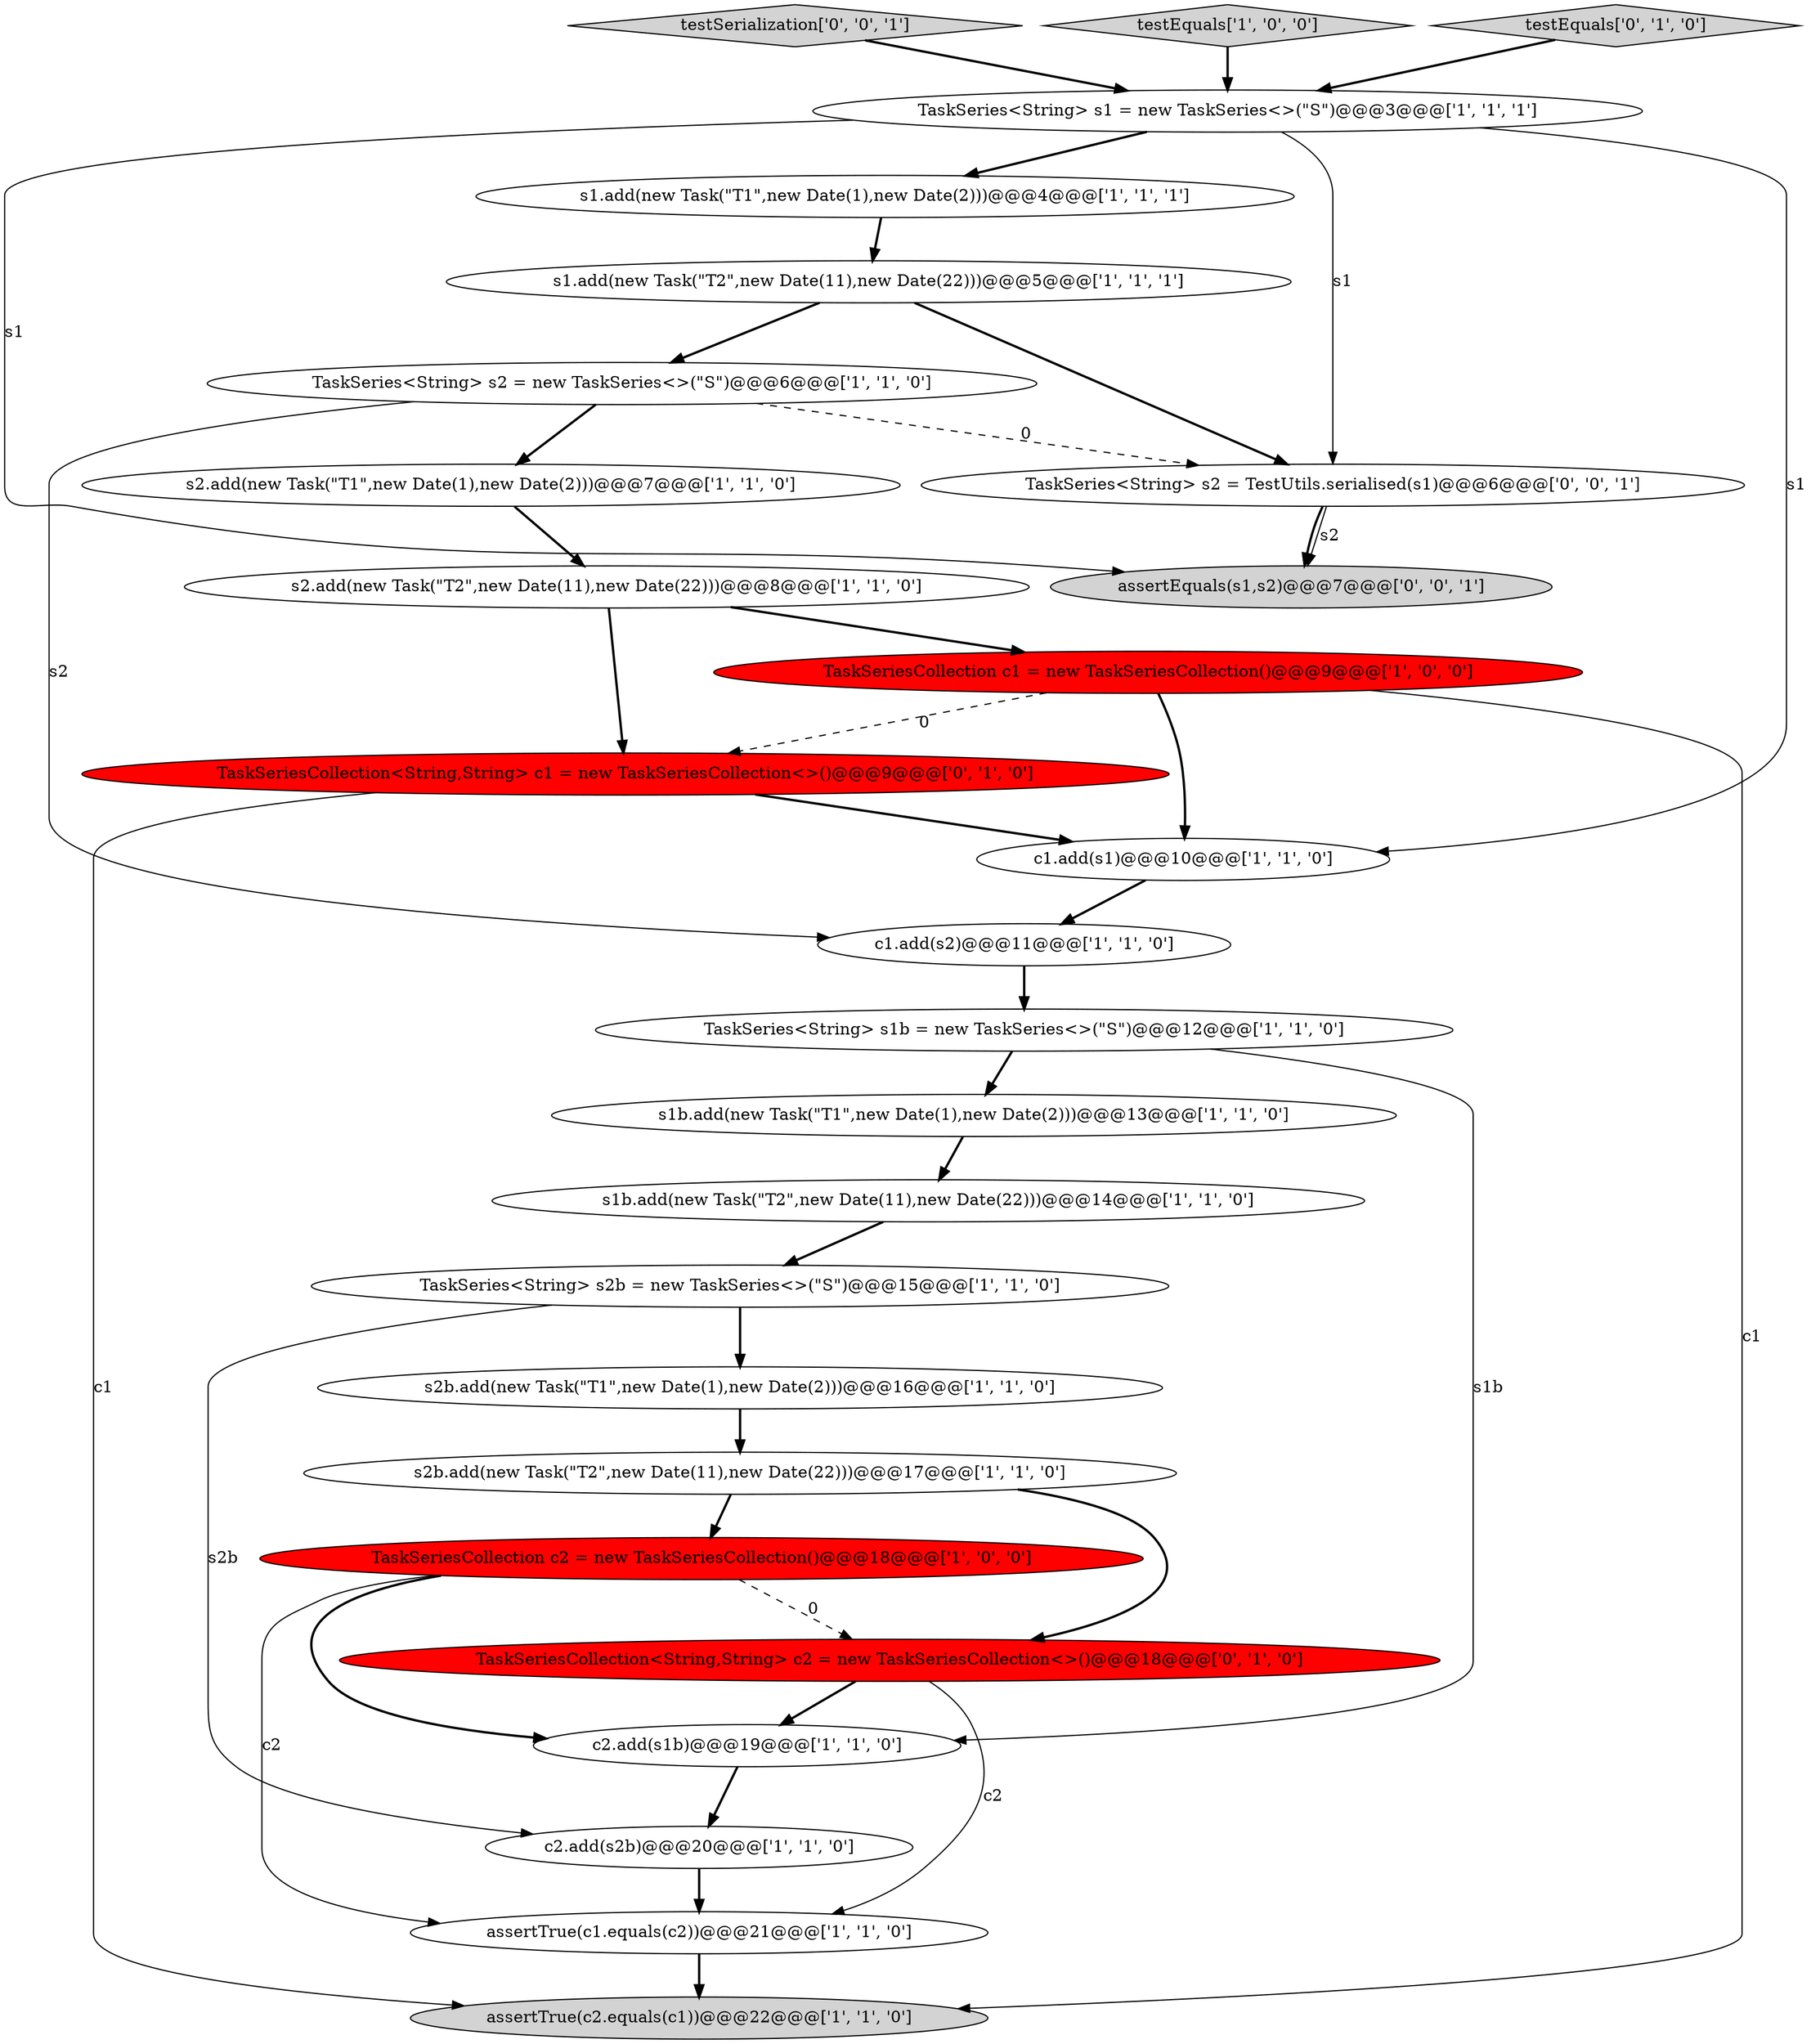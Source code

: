 digraph {
13 [style = filled, label = "TaskSeries<String> s2 = new TaskSeries<>(\"S\")@@@6@@@['1', '1', '0']", fillcolor = white, shape = ellipse image = "AAA0AAABBB1BBB"];
2 [style = filled, label = "TaskSeries<String> s1 = new TaskSeries<>(\"S\")@@@3@@@['1', '1', '1']", fillcolor = white, shape = ellipse image = "AAA0AAABBB1BBB"];
15 [style = filled, label = "c1.add(s1)@@@10@@@['1', '1', '0']", fillcolor = white, shape = ellipse image = "AAA0AAABBB1BBB"];
11 [style = filled, label = "c2.add(s2b)@@@20@@@['1', '1', '0']", fillcolor = white, shape = ellipse image = "AAA0AAABBB1BBB"];
17 [style = filled, label = "s1b.add(new Task(\"T1\",new Date(1),new Date(2)))@@@13@@@['1', '1', '0']", fillcolor = white, shape = ellipse image = "AAA0AAABBB1BBB"];
8 [style = filled, label = "s2.add(new Task(\"T1\",new Date(1),new Date(2)))@@@7@@@['1', '1', '0']", fillcolor = white, shape = ellipse image = "AAA0AAABBB1BBB"];
3 [style = filled, label = "s1.add(new Task(\"T1\",new Date(1),new Date(2)))@@@4@@@['1', '1', '1']", fillcolor = white, shape = ellipse image = "AAA0AAABBB1BBB"];
26 [style = filled, label = "assertEquals(s1,s2)@@@7@@@['0', '0', '1']", fillcolor = lightgray, shape = ellipse image = "AAA0AAABBB3BBB"];
16 [style = filled, label = "c1.add(s2)@@@11@@@['1', '1', '0']", fillcolor = white, shape = ellipse image = "AAA0AAABBB1BBB"];
25 [style = filled, label = "testSerialization['0', '0', '1']", fillcolor = lightgray, shape = diamond image = "AAA0AAABBB3BBB"];
18 [style = filled, label = "s2.add(new Task(\"T2\",new Date(11),new Date(22)))@@@8@@@['1', '1', '0']", fillcolor = white, shape = ellipse image = "AAA0AAABBB1BBB"];
5 [style = filled, label = "TaskSeriesCollection c2 = new TaskSeriesCollection()@@@18@@@['1', '0', '0']", fillcolor = red, shape = ellipse image = "AAA1AAABBB1BBB"];
14 [style = filled, label = "TaskSeriesCollection c1 = new TaskSeriesCollection()@@@9@@@['1', '0', '0']", fillcolor = red, shape = ellipse image = "AAA1AAABBB1BBB"];
19 [style = filled, label = "TaskSeries<String> s2b = new TaskSeries<>(\"S\")@@@15@@@['1', '1', '0']", fillcolor = white, shape = ellipse image = "AAA0AAABBB1BBB"];
12 [style = filled, label = "s2b.add(new Task(\"T1\",new Date(1),new Date(2)))@@@16@@@['1', '1', '0']", fillcolor = white, shape = ellipse image = "AAA0AAABBB1BBB"];
22 [style = filled, label = "TaskSeriesCollection<String,String> c2 = new TaskSeriesCollection<>()@@@18@@@['0', '1', '0']", fillcolor = red, shape = ellipse image = "AAA1AAABBB2BBB"];
1 [style = filled, label = "c2.add(s1b)@@@19@@@['1', '1', '0']", fillcolor = white, shape = ellipse image = "AAA0AAABBB1BBB"];
7 [style = filled, label = "assertTrue(c2.equals(c1))@@@22@@@['1', '1', '0']", fillcolor = lightgray, shape = ellipse image = "AAA0AAABBB1BBB"];
6 [style = filled, label = "testEquals['1', '0', '0']", fillcolor = lightgray, shape = diamond image = "AAA0AAABBB1BBB"];
10 [style = filled, label = "TaskSeries<String> s1b = new TaskSeries<>(\"S\")@@@12@@@['1', '1', '0']", fillcolor = white, shape = ellipse image = "AAA0AAABBB1BBB"];
20 [style = filled, label = "assertTrue(c1.equals(c2))@@@21@@@['1', '1', '0']", fillcolor = white, shape = ellipse image = "AAA0AAABBB1BBB"];
9 [style = filled, label = "s2b.add(new Task(\"T2\",new Date(11),new Date(22)))@@@17@@@['1', '1', '0']", fillcolor = white, shape = ellipse image = "AAA0AAABBB1BBB"];
0 [style = filled, label = "s1.add(new Task(\"T2\",new Date(11),new Date(22)))@@@5@@@['1', '1', '1']", fillcolor = white, shape = ellipse image = "AAA0AAABBB1BBB"];
21 [style = filled, label = "TaskSeriesCollection<String,String> c1 = new TaskSeriesCollection<>()@@@9@@@['0', '1', '0']", fillcolor = red, shape = ellipse image = "AAA1AAABBB2BBB"];
23 [style = filled, label = "testEquals['0', '1', '0']", fillcolor = lightgray, shape = diamond image = "AAA0AAABBB2BBB"];
4 [style = filled, label = "s1b.add(new Task(\"T2\",new Date(11),new Date(22)))@@@14@@@['1', '1', '0']", fillcolor = white, shape = ellipse image = "AAA0AAABBB1BBB"];
24 [style = filled, label = "TaskSeries<String> s2 = TestUtils.serialised(s1)@@@6@@@['0', '0', '1']", fillcolor = white, shape = ellipse image = "AAA0AAABBB3BBB"];
9->22 [style = bold, label=""];
11->20 [style = bold, label=""];
19->11 [style = solid, label="s2b"];
0->13 [style = bold, label=""];
19->12 [style = bold, label=""];
16->10 [style = bold, label=""];
24->26 [style = solid, label="s2"];
8->18 [style = bold, label=""];
21->7 [style = solid, label="c1"];
21->15 [style = bold, label=""];
2->3 [style = bold, label=""];
5->20 [style = solid, label="c2"];
4->19 [style = bold, label=""];
10->17 [style = bold, label=""];
15->16 [style = bold, label=""];
12->9 [style = bold, label=""];
2->24 [style = solid, label="s1"];
25->2 [style = bold, label=""];
3->0 [style = bold, label=""];
1->11 [style = bold, label=""];
6->2 [style = bold, label=""];
5->1 [style = bold, label=""];
24->26 [style = bold, label=""];
13->16 [style = solid, label="s2"];
13->24 [style = dashed, label="0"];
2->26 [style = solid, label="s1"];
14->7 [style = solid, label="c1"];
2->15 [style = solid, label="s1"];
0->24 [style = bold, label=""];
9->5 [style = bold, label=""];
14->21 [style = dashed, label="0"];
14->15 [style = bold, label=""];
23->2 [style = bold, label=""];
22->1 [style = bold, label=""];
18->21 [style = bold, label=""];
13->8 [style = bold, label=""];
20->7 [style = bold, label=""];
10->1 [style = solid, label="s1b"];
18->14 [style = bold, label=""];
17->4 [style = bold, label=""];
22->20 [style = solid, label="c2"];
5->22 [style = dashed, label="0"];
}
